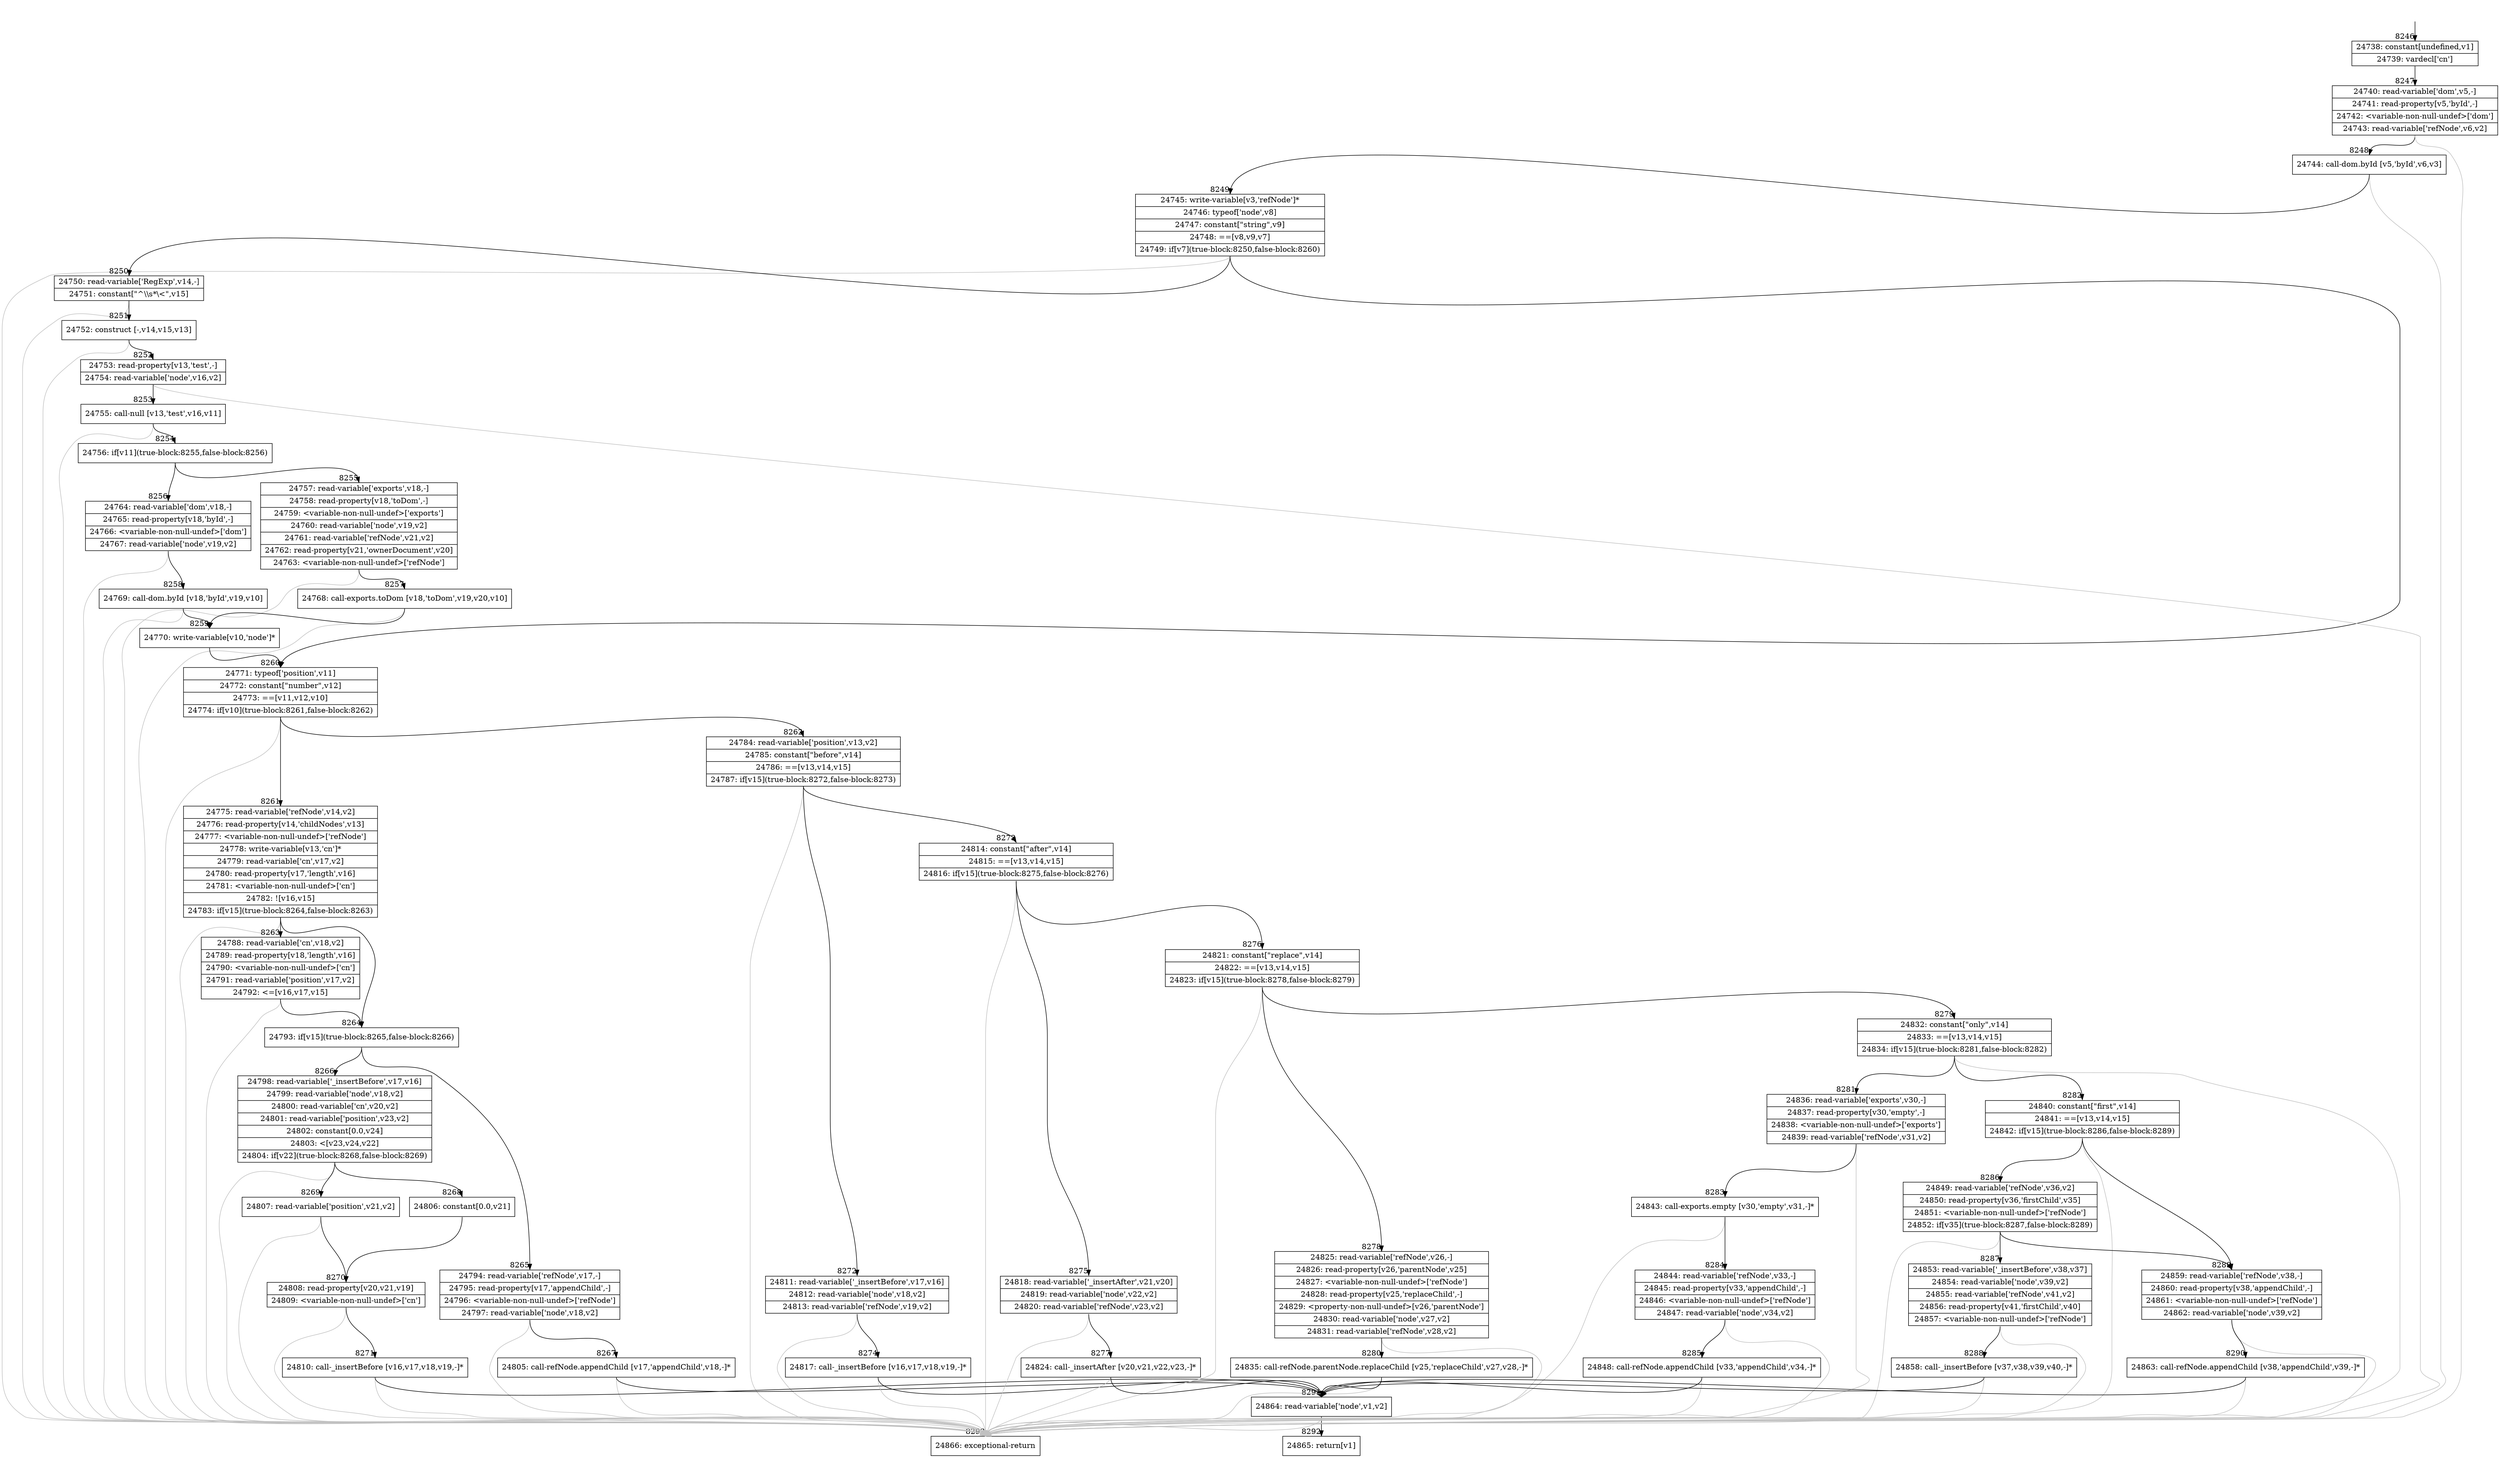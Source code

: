 digraph {
rankdir="TD"
BB_entry556[shape=none,label=""];
BB_entry556 -> BB8246 [tailport=s, headport=n, headlabel="    8246"]
BB8246 [shape=record label="{24738: constant[undefined,v1]|24739: vardecl['cn']}" ] 
BB8246 -> BB8247 [tailport=s, headport=n, headlabel="      8247"]
BB8247 [shape=record label="{24740: read-variable['dom',v5,-]|24741: read-property[v5,'byId',-]|24742: \<variable-non-null-undef\>['dom']|24743: read-variable['refNode',v6,v2]}" ] 
BB8247 -> BB8248 [tailport=s, headport=n, headlabel="      8248"]
BB8247 -> BB8293 [tailport=s, headport=n, color=gray, headlabel="      8293"]
BB8248 [shape=record label="{24744: call-dom.byId [v5,'byId',v6,v3]}" ] 
BB8248 -> BB8249 [tailport=s, headport=n, headlabel="      8249"]
BB8248 -> BB8293 [tailport=s, headport=n, color=gray]
BB8249 [shape=record label="{24745: write-variable[v3,'refNode']*|24746: typeof['node',v8]|24747: constant[\"string\",v9]|24748: ==[v8,v9,v7]|24749: if[v7](true-block:8250,false-block:8260)}" ] 
BB8249 -> BB8250 [tailport=s, headport=n, headlabel="      8250"]
BB8249 -> BB8260 [tailport=s, headport=n, headlabel="      8260"]
BB8249 -> BB8293 [tailport=s, headport=n, color=gray]
BB8250 [shape=record label="{24750: read-variable['RegExp',v14,-]|24751: constant[\"^\\\\s*\\\<\",v15]}" ] 
BB8250 -> BB8251 [tailport=s, headport=n, headlabel="      8251"]
BB8250 -> BB8293 [tailport=s, headport=n, color=gray]
BB8251 [shape=record label="{24752: construct [-,v14,v15,v13]}" ] 
BB8251 -> BB8252 [tailport=s, headport=n, headlabel="      8252"]
BB8251 -> BB8293 [tailport=s, headport=n, color=gray]
BB8252 [shape=record label="{24753: read-property[v13,'test',-]|24754: read-variable['node',v16,v2]}" ] 
BB8252 -> BB8253 [tailport=s, headport=n, headlabel="      8253"]
BB8252 -> BB8293 [tailport=s, headport=n, color=gray]
BB8253 [shape=record label="{24755: call-null [v13,'test',v16,v11]}" ] 
BB8253 -> BB8254 [tailport=s, headport=n, headlabel="      8254"]
BB8253 -> BB8293 [tailport=s, headport=n, color=gray]
BB8254 [shape=record label="{24756: if[v11](true-block:8255,false-block:8256)}" ] 
BB8254 -> BB8255 [tailport=s, headport=n, headlabel="      8255"]
BB8254 -> BB8256 [tailport=s, headport=n, headlabel="      8256"]
BB8255 [shape=record label="{24757: read-variable['exports',v18,-]|24758: read-property[v18,'toDom',-]|24759: \<variable-non-null-undef\>['exports']|24760: read-variable['node',v19,v2]|24761: read-variable['refNode',v21,v2]|24762: read-property[v21,'ownerDocument',v20]|24763: \<variable-non-null-undef\>['refNode']}" ] 
BB8255 -> BB8257 [tailport=s, headport=n, headlabel="      8257"]
BB8255 -> BB8293 [tailport=s, headport=n, color=gray]
BB8256 [shape=record label="{24764: read-variable['dom',v18,-]|24765: read-property[v18,'byId',-]|24766: \<variable-non-null-undef\>['dom']|24767: read-variable['node',v19,v2]}" ] 
BB8256 -> BB8258 [tailport=s, headport=n, headlabel="      8258"]
BB8256 -> BB8293 [tailport=s, headport=n, color=gray]
BB8257 [shape=record label="{24768: call-exports.toDom [v18,'toDom',v19,v20,v10]}" ] 
BB8257 -> BB8259 [tailport=s, headport=n, headlabel="      8259"]
BB8257 -> BB8293 [tailport=s, headport=n, color=gray]
BB8258 [shape=record label="{24769: call-dom.byId [v18,'byId',v19,v10]}" ] 
BB8258 -> BB8259 [tailport=s, headport=n]
BB8258 -> BB8293 [tailport=s, headport=n, color=gray]
BB8259 [shape=record label="{24770: write-variable[v10,'node']*}" ] 
BB8259 -> BB8260 [tailport=s, headport=n]
BB8260 [shape=record label="{24771: typeof['position',v11]|24772: constant[\"number\",v12]|24773: ==[v11,v12,v10]|24774: if[v10](true-block:8261,false-block:8262)}" ] 
BB8260 -> BB8261 [tailport=s, headport=n, headlabel="      8261"]
BB8260 -> BB8262 [tailport=s, headport=n, headlabel="      8262"]
BB8260 -> BB8293 [tailport=s, headport=n, color=gray]
BB8261 [shape=record label="{24775: read-variable['refNode',v14,v2]|24776: read-property[v14,'childNodes',v13]|24777: \<variable-non-null-undef\>['refNode']|24778: write-variable[v13,'cn']*|24779: read-variable['cn',v17,v2]|24780: read-property[v17,'length',v16]|24781: \<variable-non-null-undef\>['cn']|24782: ![v16,v15]|24783: if[v15](true-block:8264,false-block:8263)}" ] 
BB8261 -> BB8264 [tailport=s, headport=n, headlabel="      8264"]
BB8261 -> BB8263 [tailport=s, headport=n, headlabel="      8263"]
BB8261 -> BB8293 [tailport=s, headport=n, color=gray]
BB8262 [shape=record label="{24784: read-variable['position',v13,v2]|24785: constant[\"before\",v14]|24786: ==[v13,v14,v15]|24787: if[v15](true-block:8272,false-block:8273)}" ] 
BB8262 -> BB8272 [tailport=s, headport=n, headlabel="      8272"]
BB8262 -> BB8273 [tailport=s, headport=n, headlabel="      8273"]
BB8262 -> BB8293 [tailport=s, headport=n, color=gray]
BB8263 [shape=record label="{24788: read-variable['cn',v18,v2]|24789: read-property[v18,'length',v16]|24790: \<variable-non-null-undef\>['cn']|24791: read-variable['position',v17,v2]|24792: \<=[v16,v17,v15]}" ] 
BB8263 -> BB8264 [tailport=s, headport=n]
BB8263 -> BB8293 [tailport=s, headport=n, color=gray]
BB8264 [shape=record label="{24793: if[v15](true-block:8265,false-block:8266)}" ] 
BB8264 -> BB8265 [tailport=s, headport=n, headlabel="      8265"]
BB8264 -> BB8266 [tailport=s, headport=n, headlabel="      8266"]
BB8265 [shape=record label="{24794: read-variable['refNode',v17,-]|24795: read-property[v17,'appendChild',-]|24796: \<variable-non-null-undef\>['refNode']|24797: read-variable['node',v18,v2]}" ] 
BB8265 -> BB8267 [tailport=s, headport=n, headlabel="      8267"]
BB8265 -> BB8293 [tailport=s, headport=n, color=gray]
BB8266 [shape=record label="{24798: read-variable['_insertBefore',v17,v16]|24799: read-variable['node',v18,v2]|24800: read-variable['cn',v20,v2]|24801: read-variable['position',v23,v2]|24802: constant[0.0,v24]|24803: \<[v23,v24,v22]|24804: if[v22](true-block:8268,false-block:8269)}" ] 
BB8266 -> BB8268 [tailport=s, headport=n, headlabel="      8268"]
BB8266 -> BB8269 [tailport=s, headport=n, headlabel="      8269"]
BB8266 -> BB8293 [tailport=s, headport=n, color=gray]
BB8267 [shape=record label="{24805: call-refNode.appendChild [v17,'appendChild',v18,-]*}" ] 
BB8267 -> BB8291 [tailport=s, headport=n, headlabel="      8291"]
BB8267 -> BB8293 [tailport=s, headport=n, color=gray]
BB8268 [shape=record label="{24806: constant[0.0,v21]}" ] 
BB8268 -> BB8270 [tailport=s, headport=n, headlabel="      8270"]
BB8269 [shape=record label="{24807: read-variable['position',v21,v2]}" ] 
BB8269 -> BB8270 [tailport=s, headport=n]
BB8269 -> BB8293 [tailport=s, headport=n, color=gray]
BB8270 [shape=record label="{24808: read-property[v20,v21,v19]|24809: \<variable-non-null-undef\>['cn']}" ] 
BB8270 -> BB8271 [tailport=s, headport=n, headlabel="      8271"]
BB8270 -> BB8293 [tailport=s, headport=n, color=gray]
BB8271 [shape=record label="{24810: call-_insertBefore [v16,v17,v18,v19,-]*}" ] 
BB8271 -> BB8291 [tailport=s, headport=n]
BB8271 -> BB8293 [tailport=s, headport=n, color=gray]
BB8272 [shape=record label="{24811: read-variable['_insertBefore',v17,v16]|24812: read-variable['node',v18,v2]|24813: read-variable['refNode',v19,v2]}" ] 
BB8272 -> BB8274 [tailport=s, headport=n, headlabel="      8274"]
BB8272 -> BB8293 [tailport=s, headport=n, color=gray]
BB8273 [shape=record label="{24814: constant[\"after\",v14]|24815: ==[v13,v14,v15]|24816: if[v15](true-block:8275,false-block:8276)}" ] 
BB8273 -> BB8275 [tailport=s, headport=n, headlabel="      8275"]
BB8273 -> BB8276 [tailport=s, headport=n, headlabel="      8276"]
BB8273 -> BB8293 [tailport=s, headport=n, color=gray]
BB8274 [shape=record label="{24817: call-_insertBefore [v16,v17,v18,v19,-]*}" ] 
BB8274 -> BB8291 [tailport=s, headport=n]
BB8274 -> BB8293 [tailport=s, headport=n, color=gray]
BB8275 [shape=record label="{24818: read-variable['_insertAfter',v21,v20]|24819: read-variable['node',v22,v2]|24820: read-variable['refNode',v23,v2]}" ] 
BB8275 -> BB8277 [tailport=s, headport=n, headlabel="      8277"]
BB8275 -> BB8293 [tailport=s, headport=n, color=gray]
BB8276 [shape=record label="{24821: constant[\"replace\",v14]|24822: ==[v13,v14,v15]|24823: if[v15](true-block:8278,false-block:8279)}" ] 
BB8276 -> BB8278 [tailport=s, headport=n, headlabel="      8278"]
BB8276 -> BB8279 [tailport=s, headport=n, headlabel="      8279"]
BB8276 -> BB8293 [tailport=s, headport=n, color=gray]
BB8277 [shape=record label="{24824: call-_insertAfter [v20,v21,v22,v23,-]*}" ] 
BB8277 -> BB8291 [tailport=s, headport=n]
BB8277 -> BB8293 [tailport=s, headport=n, color=gray]
BB8278 [shape=record label="{24825: read-variable['refNode',v26,-]|24826: read-property[v26,'parentNode',v25]|24827: \<variable-non-null-undef\>['refNode']|24828: read-property[v25,'replaceChild',-]|24829: \<property-non-null-undef\>[v26,'parentNode']|24830: read-variable['node',v27,v2]|24831: read-variable['refNode',v28,v2]}" ] 
BB8278 -> BB8280 [tailport=s, headport=n, headlabel="      8280"]
BB8278 -> BB8293 [tailport=s, headport=n, color=gray]
BB8279 [shape=record label="{24832: constant[\"only\",v14]|24833: ==[v13,v14,v15]|24834: if[v15](true-block:8281,false-block:8282)}" ] 
BB8279 -> BB8281 [tailport=s, headport=n, headlabel="      8281"]
BB8279 -> BB8282 [tailport=s, headport=n, headlabel="      8282"]
BB8279 -> BB8293 [tailport=s, headport=n, color=gray]
BB8280 [shape=record label="{24835: call-refNode.parentNode.replaceChild [v25,'replaceChild',v27,v28,-]*}" ] 
BB8280 -> BB8291 [tailport=s, headport=n]
BB8280 -> BB8293 [tailport=s, headport=n, color=gray]
BB8281 [shape=record label="{24836: read-variable['exports',v30,-]|24837: read-property[v30,'empty',-]|24838: \<variable-non-null-undef\>['exports']|24839: read-variable['refNode',v31,v2]}" ] 
BB8281 -> BB8283 [tailport=s, headport=n, headlabel="      8283"]
BB8281 -> BB8293 [tailport=s, headport=n, color=gray]
BB8282 [shape=record label="{24840: constant[\"first\",v14]|24841: ==[v13,v14,v15]|24842: if[v15](true-block:8286,false-block:8289)}" ] 
BB8282 -> BB8286 [tailport=s, headport=n, headlabel="      8286"]
BB8282 -> BB8289 [tailport=s, headport=n, headlabel="      8289"]
BB8282 -> BB8293 [tailport=s, headport=n, color=gray]
BB8283 [shape=record label="{24843: call-exports.empty [v30,'empty',v31,-]*}" ] 
BB8283 -> BB8284 [tailport=s, headport=n, headlabel="      8284"]
BB8283 -> BB8293 [tailport=s, headport=n, color=gray]
BB8284 [shape=record label="{24844: read-variable['refNode',v33,-]|24845: read-property[v33,'appendChild',-]|24846: \<variable-non-null-undef\>['refNode']|24847: read-variable['node',v34,v2]}" ] 
BB8284 -> BB8285 [tailport=s, headport=n, headlabel="      8285"]
BB8284 -> BB8293 [tailport=s, headport=n, color=gray]
BB8285 [shape=record label="{24848: call-refNode.appendChild [v33,'appendChild',v34,-]*}" ] 
BB8285 -> BB8291 [tailport=s, headport=n]
BB8285 -> BB8293 [tailport=s, headport=n, color=gray]
BB8286 [shape=record label="{24849: read-variable['refNode',v36,v2]|24850: read-property[v36,'firstChild',v35]|24851: \<variable-non-null-undef\>['refNode']|24852: if[v35](true-block:8287,false-block:8289)}" ] 
BB8286 -> BB8287 [tailport=s, headport=n, headlabel="      8287"]
BB8286 -> BB8289 [tailport=s, headport=n]
BB8286 -> BB8293 [tailport=s, headport=n, color=gray]
BB8287 [shape=record label="{24853: read-variable['_insertBefore',v38,v37]|24854: read-variable['node',v39,v2]|24855: read-variable['refNode',v41,v2]|24856: read-property[v41,'firstChild',v40]|24857: \<variable-non-null-undef\>['refNode']}" ] 
BB8287 -> BB8288 [tailport=s, headport=n, headlabel="      8288"]
BB8287 -> BB8293 [tailport=s, headport=n, color=gray]
BB8288 [shape=record label="{24858: call-_insertBefore [v37,v38,v39,v40,-]*}" ] 
BB8288 -> BB8291 [tailport=s, headport=n]
BB8288 -> BB8293 [tailport=s, headport=n, color=gray]
BB8289 [shape=record label="{24859: read-variable['refNode',v38,-]|24860: read-property[v38,'appendChild',-]|24861: \<variable-non-null-undef\>['refNode']|24862: read-variable['node',v39,v2]}" ] 
BB8289 -> BB8290 [tailport=s, headport=n, headlabel="      8290"]
BB8289 -> BB8293 [tailport=s, headport=n, color=gray]
BB8290 [shape=record label="{24863: call-refNode.appendChild [v38,'appendChild',v39,-]*}" ] 
BB8290 -> BB8291 [tailport=s, headport=n]
BB8290 -> BB8293 [tailport=s, headport=n, color=gray]
BB8291 [shape=record label="{24864: read-variable['node',v1,v2]}" ] 
BB8291 -> BB8292 [tailport=s, headport=n, headlabel="      8292"]
BB8291 -> BB8293 [tailport=s, headport=n, color=gray]
BB8292 [shape=record label="{24865: return[v1]}" ] 
BB8293 [shape=record label="{24866: exceptional-return}" ] 
//#$~ 11660
}
